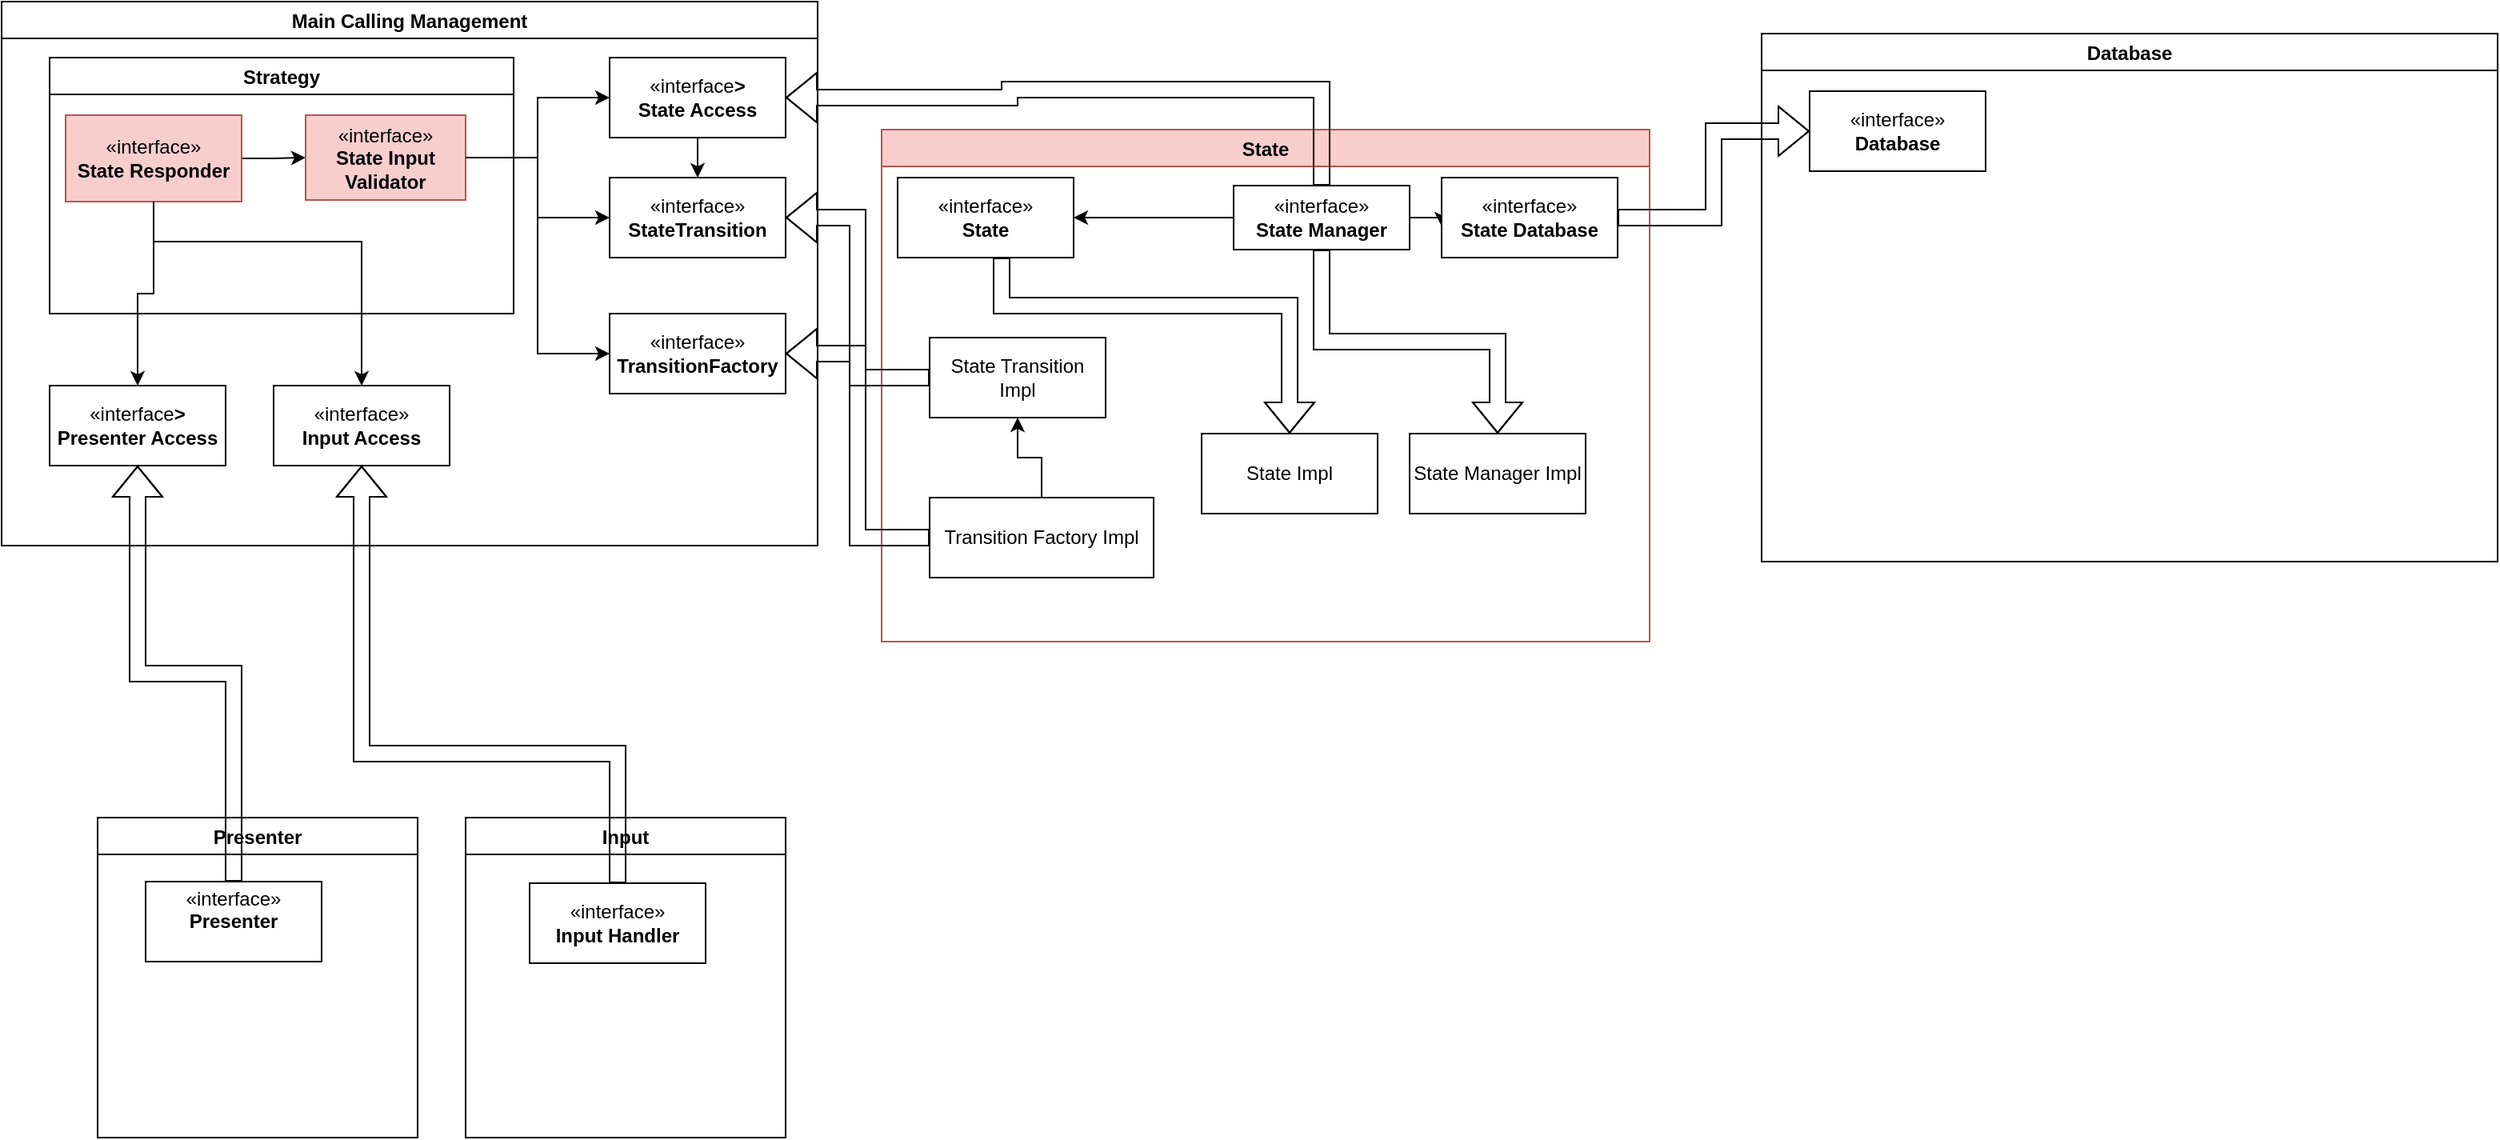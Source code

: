 <mxfile version="24.7.6">
  <diagram name="Page-1" id="tzbsYW9UCMJvGbDcSOl4">
    <mxGraphModel dx="1434" dy="746" grid="1" gridSize="10" guides="1" tooltips="1" connect="1" arrows="1" fold="1" page="1" pageScale="1" pageWidth="3300" pageHeight="4681" math="0" shadow="0">
      <root>
        <mxCell id="0" />
        <mxCell id="1" parent="0" />
        <mxCell id="_MBjRLvO4ldjzD8hgFdt-3" value="State" style="swimlane;fillColor=#f8cecc;strokeColor=#b85450;" parent="1" vertex="1">
          <mxGeometry x="580" y="80" width="480" height="320" as="geometry" />
        </mxCell>
        <mxCell id="_MBjRLvO4ldjzD8hgFdt-9" style="edgeStyle=orthogonalEdgeStyle;rounded=0;orthogonalLoop=1;jettySize=auto;html=1;entryX=0.5;entryY=0;entryDx=0;entryDy=0;shape=flexArrow;" parent="_MBjRLvO4ldjzD8hgFdt-3" source="_MBjRLvO4ldjzD8hgFdt-2" target="_MBjRLvO4ldjzD8hgFdt-8" edge="1">
          <mxGeometry relative="1" as="geometry" />
        </mxCell>
        <mxCell id="_MBjRLvO4ldjzD8hgFdt-13" style="edgeStyle=orthogonalEdgeStyle;rounded=0;orthogonalLoop=1;jettySize=auto;html=1;" parent="_MBjRLvO4ldjzD8hgFdt-3" source="_MBjRLvO4ldjzD8hgFdt-2" edge="1">
          <mxGeometry relative="1" as="geometry">
            <mxPoint x="350.059" y="60" as="targetPoint" />
          </mxGeometry>
        </mxCell>
        <mxCell id="_MBjRLvO4ldjzD8hgFdt-2" value="«interface»&lt;br&gt;&lt;div&gt;&lt;b&gt;State Manager&lt;br&gt;&lt;/b&gt;&lt;/div&gt;" style="html=1;whiteSpace=wrap;" parent="_MBjRLvO4ldjzD8hgFdt-3" vertex="1">
          <mxGeometry x="220" y="35" width="110" height="40" as="geometry" />
        </mxCell>
        <mxCell id="_MBjRLvO4ldjzD8hgFdt-8" value="State Manager Impl" style="html=1;whiteSpace=wrap;" parent="_MBjRLvO4ldjzD8hgFdt-3" vertex="1">
          <mxGeometry x="330" y="190" width="110" height="50" as="geometry" />
        </mxCell>
        <mxCell id="_MBjRLvO4ldjzD8hgFdt-18" value="State Impl" style="html=1;whiteSpace=wrap;" parent="_MBjRLvO4ldjzD8hgFdt-3" vertex="1">
          <mxGeometry x="200" y="190" width="110" height="50" as="geometry" />
        </mxCell>
        <mxCell id="a27PZKkFM3cRq0MSkT6U-8" value="&lt;div&gt;«interface»&lt;/div&gt;&lt;div&gt;&lt;b&gt;State Database&lt;/b&gt;&lt;br&gt;&lt;/div&gt;" style="html=1;whiteSpace=wrap;" parent="_MBjRLvO4ldjzD8hgFdt-3" vertex="1">
          <mxGeometry x="350" y="30" width="110" height="50" as="geometry" />
        </mxCell>
        <mxCell id="_MBjRLvO4ldjzD8hgFdt-17" value="&lt;div&gt;«interface»&lt;/div&gt;&lt;div&gt;&lt;b&gt;State&lt;/b&gt;&lt;br&gt;&lt;/div&gt;" style="html=1;whiteSpace=wrap;" parent="_MBjRLvO4ldjzD8hgFdt-3" vertex="1">
          <mxGeometry x="10" y="30" width="110" height="50" as="geometry" />
        </mxCell>
        <mxCell id="_MBjRLvO4ldjzD8hgFdt-26" style="edgeStyle=orthogonalEdgeStyle;rounded=0;orthogonalLoop=1;jettySize=auto;html=1;entryX=1;entryY=0.5;entryDx=0;entryDy=0;" parent="_MBjRLvO4ldjzD8hgFdt-3" source="_MBjRLvO4ldjzD8hgFdt-2" target="_MBjRLvO4ldjzD8hgFdt-17" edge="1">
          <mxGeometry relative="1" as="geometry" />
        </mxCell>
        <mxCell id="_MBjRLvO4ldjzD8hgFdt-19" style="edgeStyle=orthogonalEdgeStyle;rounded=0;orthogonalLoop=1;jettySize=auto;html=1;entryX=0.5;entryY=0;entryDx=0;entryDy=0;shape=flexArrow;" parent="_MBjRLvO4ldjzD8hgFdt-3" source="_MBjRLvO4ldjzD8hgFdt-17" target="_MBjRLvO4ldjzD8hgFdt-18" edge="1">
          <mxGeometry relative="1" as="geometry">
            <Array as="points">
              <mxPoint x="75" y="110" />
              <mxPoint x="255" y="110" />
            </Array>
          </mxGeometry>
        </mxCell>
        <mxCell id="pTKxA4EhyeNnc-9FHxFn-19" style="edgeStyle=orthogonalEdgeStyle;rounded=0;orthogonalLoop=1;jettySize=auto;html=1;entryX=0.5;entryY=1;entryDx=0;entryDy=0;" edge="1" parent="_MBjRLvO4ldjzD8hgFdt-3" source="pTKxA4EhyeNnc-9FHxFn-14" target="pTKxA4EhyeNnc-9FHxFn-17">
          <mxGeometry relative="1" as="geometry" />
        </mxCell>
        <mxCell id="pTKxA4EhyeNnc-9FHxFn-14" value="&lt;div&gt;Transition Factory Impl&lt;/div&gt;" style="html=1;whiteSpace=wrap;" vertex="1" parent="_MBjRLvO4ldjzD8hgFdt-3">
          <mxGeometry x="30" y="230" width="140" height="50" as="geometry" />
        </mxCell>
        <mxCell id="pTKxA4EhyeNnc-9FHxFn-17" value="State Transition Impl" style="html=1;whiteSpace=wrap;" vertex="1" parent="_MBjRLvO4ldjzD8hgFdt-3">
          <mxGeometry x="30" y="130" width="110" height="50" as="geometry" />
        </mxCell>
        <mxCell id="_MBjRLvO4ldjzD8hgFdt-14" value="Presenter" style="swimlane;" parent="1" vertex="1">
          <mxGeometry x="90" y="510" width="200" height="200" as="geometry" />
        </mxCell>
        <mxCell id="_MBjRLvO4ldjzD8hgFdt-30" value="&lt;div&gt;«interface»&lt;/div&gt;&lt;div&gt;&lt;b&gt;Presenter&lt;/b&gt;&lt;/div&gt;&lt;div&gt;&lt;b&gt;&lt;br&gt;&lt;/b&gt;&lt;/div&gt;" style="html=1;whiteSpace=wrap;" parent="_MBjRLvO4ldjzD8hgFdt-14" vertex="1">
          <mxGeometry x="30" y="40" width="110" height="50" as="geometry" />
        </mxCell>
        <mxCell id="_MBjRLvO4ldjzD8hgFdt-16" value="Input" style="swimlane;" parent="1" vertex="1">
          <mxGeometry x="320" y="510" width="200" height="200" as="geometry" />
        </mxCell>
        <mxCell id="_MBjRLvO4ldjzD8hgFdt-37" value="&lt;div&gt;«interface»&lt;/div&gt;&lt;div&gt;&lt;b&gt;Input Handler&lt;/b&gt;&lt;/div&gt;" style="html=1;whiteSpace=wrap;" parent="_MBjRLvO4ldjzD8hgFdt-16" vertex="1">
          <mxGeometry x="40" y="41" width="110" height="50" as="geometry" />
        </mxCell>
        <mxCell id="_MBjRLvO4ldjzD8hgFdt-20" value="Main Calling Management" style="swimlane;" parent="1" vertex="1">
          <mxGeometry x="30" width="510" height="340" as="geometry" />
        </mxCell>
        <mxCell id="pTKxA4EhyeNnc-9FHxFn-9" style="edgeStyle=orthogonalEdgeStyle;rounded=0;orthogonalLoop=1;jettySize=auto;html=1;entryX=0.5;entryY=0;entryDx=0;entryDy=0;" edge="1" parent="_MBjRLvO4ldjzD8hgFdt-20" source="_MBjRLvO4ldjzD8hgFdt-25" target="pTKxA4EhyeNnc-9FHxFn-1">
          <mxGeometry relative="1" as="geometry">
            <mxPoint x="435" y="130" as="targetPoint" />
          </mxGeometry>
        </mxCell>
        <mxCell id="_MBjRLvO4ldjzD8hgFdt-25" value="&lt;div&gt;«interface&lt;b&gt;&amp;gt;&lt;/b&gt;&lt;/div&gt;&lt;div&gt;&lt;b&gt;State Access&lt;br&gt;&lt;/b&gt;&lt;/div&gt;" style="html=1;whiteSpace=wrap;" parent="_MBjRLvO4ldjzD8hgFdt-20" vertex="1">
          <mxGeometry x="380" y="35" width="110" height="50" as="geometry" />
        </mxCell>
        <mxCell id="_MBjRLvO4ldjzD8hgFdt-29" value="&lt;div&gt;«interface&lt;b&gt;&amp;gt;&lt;/b&gt;&lt;/div&gt;&lt;div&gt;&lt;b&gt;Presenter Access&lt;br&gt;&lt;/b&gt;&lt;/div&gt;" style="html=1;whiteSpace=wrap;" parent="_MBjRLvO4ldjzD8hgFdt-20" vertex="1">
          <mxGeometry x="30" y="240" width="110" height="50" as="geometry" />
        </mxCell>
        <mxCell id="_MBjRLvO4ldjzD8hgFdt-33" value="«interface»&lt;br&gt;&lt;b&gt;Input Access&lt;/b&gt;" style="html=1;whiteSpace=wrap;" parent="_MBjRLvO4ldjzD8hgFdt-20" vertex="1">
          <mxGeometry x="170" y="240" width="110" height="50" as="geometry" />
        </mxCell>
        <mxCell id="a27PZKkFM3cRq0MSkT6U-6" style="edgeStyle=orthogonalEdgeStyle;rounded=0;orthogonalLoop=1;jettySize=auto;html=1;entryX=0;entryY=0.5;entryDx=0;entryDy=0;" parent="_MBjRLvO4ldjzD8hgFdt-20" source="a27PZKkFM3cRq0MSkT6U-1" target="_MBjRLvO4ldjzD8hgFdt-25" edge="1">
          <mxGeometry relative="1" as="geometry" />
        </mxCell>
        <mxCell id="a27PZKkFM3cRq0MSkT6U-13" value="Strategy" style="swimlane;" parent="_MBjRLvO4ldjzD8hgFdt-20" vertex="1">
          <mxGeometry x="30" y="35" width="290" height="160" as="geometry" />
        </mxCell>
        <mxCell id="pTKxA4EhyeNnc-9FHxFn-22" style="edgeStyle=orthogonalEdgeStyle;rounded=0;orthogonalLoop=1;jettySize=auto;html=1;entryX=0;entryY=0.5;entryDx=0;entryDy=0;" edge="1" parent="a27PZKkFM3cRq0MSkT6U-13" source="a27PZKkFM3cRq0MSkT6U-2" target="a27PZKkFM3cRq0MSkT6U-1">
          <mxGeometry relative="1" as="geometry" />
        </mxCell>
        <mxCell id="a27PZKkFM3cRq0MSkT6U-2" value="&lt;div&gt;«interface»&lt;/div&gt;&lt;div&gt;&lt;b&gt;State Responder&lt;/b&gt;&lt;br&gt;&lt;/div&gt;" style="html=1;whiteSpace=wrap;fillColor=#f8cecc;strokeColor=#b85450;" parent="a27PZKkFM3cRq0MSkT6U-13" vertex="1">
          <mxGeometry x="10" y="36" width="110" height="54" as="geometry" />
        </mxCell>
        <mxCell id="a27PZKkFM3cRq0MSkT6U-1" value="«interface»&lt;br&gt;&lt;b&gt;State Input Validator&lt;/b&gt;" style="html=1;whiteSpace=wrap;fillColor=#f8cecc;strokeColor=#b85450;" parent="a27PZKkFM3cRq0MSkT6U-13" vertex="1">
          <mxGeometry x="160" y="36" width="100" height="53" as="geometry" />
        </mxCell>
        <mxCell id="pTKxA4EhyeNnc-9FHxFn-1" value="«interface»&lt;br&gt;&lt;b&gt;StateTransition&lt;/b&gt;" style="html=1;whiteSpace=wrap;" vertex="1" parent="_MBjRLvO4ldjzD8hgFdt-20">
          <mxGeometry x="380" y="110" width="110" height="50" as="geometry" />
        </mxCell>
        <mxCell id="pTKxA4EhyeNnc-9FHxFn-10" value="&lt;div&gt;«interface»&lt;/div&gt;&lt;div&gt;&lt;b&gt;TransitionFactory&lt;/b&gt;&lt;br&gt;&lt;/div&gt;" style="html=1;whiteSpace=wrap;" vertex="1" parent="_MBjRLvO4ldjzD8hgFdt-20">
          <mxGeometry x="380" y="195" width="110" height="50" as="geometry" />
        </mxCell>
        <mxCell id="pTKxA4EhyeNnc-9FHxFn-12" style="edgeStyle=orthogonalEdgeStyle;rounded=0;orthogonalLoop=1;jettySize=auto;html=1;entryX=0;entryY=0.5;entryDx=0;entryDy=0;" edge="1" parent="_MBjRLvO4ldjzD8hgFdt-20" source="a27PZKkFM3cRq0MSkT6U-1" target="pTKxA4EhyeNnc-9FHxFn-10">
          <mxGeometry relative="1" as="geometry">
            <mxPoint x="330" y="250" as="targetPoint" />
          </mxGeometry>
        </mxCell>
        <mxCell id="pTKxA4EhyeNnc-9FHxFn-20" style="edgeStyle=orthogonalEdgeStyle;rounded=0;orthogonalLoop=1;jettySize=auto;html=1;entryX=0.5;entryY=0;entryDx=0;entryDy=0;" edge="1" parent="_MBjRLvO4ldjzD8hgFdt-20" source="a27PZKkFM3cRq0MSkT6U-2" target="_MBjRLvO4ldjzD8hgFdt-29">
          <mxGeometry relative="1" as="geometry" />
        </mxCell>
        <mxCell id="pTKxA4EhyeNnc-9FHxFn-21" style="edgeStyle=orthogonalEdgeStyle;rounded=0;orthogonalLoop=1;jettySize=auto;html=1;entryX=0.5;entryY=0;entryDx=0;entryDy=0;" edge="1" parent="_MBjRLvO4ldjzD8hgFdt-20" source="a27PZKkFM3cRq0MSkT6U-2" target="_MBjRLvO4ldjzD8hgFdt-33">
          <mxGeometry relative="1" as="geometry">
            <Array as="points">
              <mxPoint x="95" y="150" />
              <mxPoint x="225" y="150" />
            </Array>
          </mxGeometry>
        </mxCell>
        <mxCell id="pTKxA4EhyeNnc-9FHxFn-23" style="edgeStyle=orthogonalEdgeStyle;rounded=0;orthogonalLoop=1;jettySize=auto;html=1;" edge="1" parent="_MBjRLvO4ldjzD8hgFdt-20" source="a27PZKkFM3cRq0MSkT6U-1" target="pTKxA4EhyeNnc-9FHxFn-1">
          <mxGeometry relative="1" as="geometry" />
        </mxCell>
        <mxCell id="a27PZKkFM3cRq0MSkT6U-7" value="Database" style="swimlane;" parent="1" vertex="1">
          <mxGeometry x="1130" y="20" width="460" height="330" as="geometry" />
        </mxCell>
        <mxCell id="a27PZKkFM3cRq0MSkT6U-10" value="&lt;div&gt;«interface»&lt;/div&gt;&lt;div&gt;&lt;b&gt;Database&lt;/b&gt;&lt;br&gt;&lt;/div&gt;" style="html=1;whiteSpace=wrap;" parent="a27PZKkFM3cRq0MSkT6U-7" vertex="1">
          <mxGeometry x="30" y="36" width="110" height="50" as="geometry" />
        </mxCell>
        <mxCell id="a27PZKkFM3cRq0MSkT6U-11" style="edgeStyle=orthogonalEdgeStyle;rounded=0;orthogonalLoop=1;jettySize=auto;html=1;entryX=0;entryY=0.5;entryDx=0;entryDy=0;shape=flexArrow;" parent="1" source="a27PZKkFM3cRq0MSkT6U-8" target="a27PZKkFM3cRq0MSkT6U-10" edge="1">
          <mxGeometry relative="1" as="geometry" />
        </mxCell>
        <mxCell id="pTKxA4EhyeNnc-9FHxFn-7" style="edgeStyle=orthogonalEdgeStyle;rounded=0;orthogonalLoop=1;jettySize=auto;html=1;entryX=0.5;entryY=1;entryDx=0;entryDy=0;shape=flexArrow;" edge="1" parent="1" source="_MBjRLvO4ldjzD8hgFdt-30" target="_MBjRLvO4ldjzD8hgFdt-29">
          <mxGeometry relative="1" as="geometry" />
        </mxCell>
        <mxCell id="pTKxA4EhyeNnc-9FHxFn-8" style="edgeStyle=orthogonalEdgeStyle;rounded=0;orthogonalLoop=1;jettySize=auto;html=1;entryX=0.5;entryY=1;entryDx=0;entryDy=0;shape=flexArrow;" edge="1" parent="1" source="_MBjRLvO4ldjzD8hgFdt-37" target="_MBjRLvO4ldjzD8hgFdt-33">
          <mxGeometry relative="1" as="geometry">
            <Array as="points">
              <mxPoint x="415" y="470" />
              <mxPoint x="255" y="470" />
            </Array>
          </mxGeometry>
        </mxCell>
        <mxCell id="pTKxA4EhyeNnc-9FHxFn-13" style="edgeStyle=orthogonalEdgeStyle;rounded=0;orthogonalLoop=1;jettySize=auto;html=1;entryX=1;entryY=0.5;entryDx=0;entryDy=0;shape=flexArrow;" edge="1" parent="1" source="_MBjRLvO4ldjzD8hgFdt-2" target="_MBjRLvO4ldjzD8hgFdt-25">
          <mxGeometry relative="1" as="geometry">
            <Array as="points">
              <mxPoint x="660" y="55" />
              <mxPoint x="660" y="60" />
            </Array>
          </mxGeometry>
        </mxCell>
        <mxCell id="pTKxA4EhyeNnc-9FHxFn-16" style="edgeStyle=orthogonalEdgeStyle;rounded=0;orthogonalLoop=1;jettySize=auto;html=1;entryX=1;entryY=0.5;entryDx=0;entryDy=0;shape=flexArrow;" edge="1" parent="1" source="pTKxA4EhyeNnc-9FHxFn-14" target="pTKxA4EhyeNnc-9FHxFn-10">
          <mxGeometry relative="1" as="geometry" />
        </mxCell>
        <mxCell id="pTKxA4EhyeNnc-9FHxFn-18" style="edgeStyle=orthogonalEdgeStyle;rounded=0;orthogonalLoop=1;jettySize=auto;html=1;entryX=1;entryY=0.5;entryDx=0;entryDy=0;shape=flexArrow;" edge="1" parent="1" source="pTKxA4EhyeNnc-9FHxFn-17" target="pTKxA4EhyeNnc-9FHxFn-1">
          <mxGeometry relative="1" as="geometry" />
        </mxCell>
      </root>
    </mxGraphModel>
  </diagram>
</mxfile>
